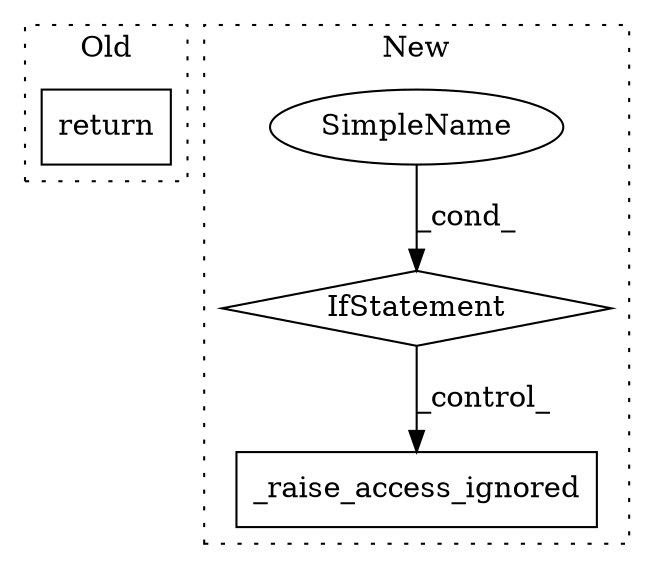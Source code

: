 digraph G {
subgraph cluster0 {
1 [label="return" a="41" s="2506" l="7" shape="box"];
label = "Old";
style="dotted";
}
subgraph cluster1 {
2 [label="_raise_access_ignored" a="32" s="3188,3217" l="22,1" shape="box"];
3 [label="SimpleName" a="42" s="" l="" shape="ellipse"];
4 [label="IfStatement" a="25" s="3114,3173" l="4,2" shape="diamond"];
label = "New";
style="dotted";
}
3 -> 4 [label="_cond_"];
4 -> 2 [label="_control_"];
}